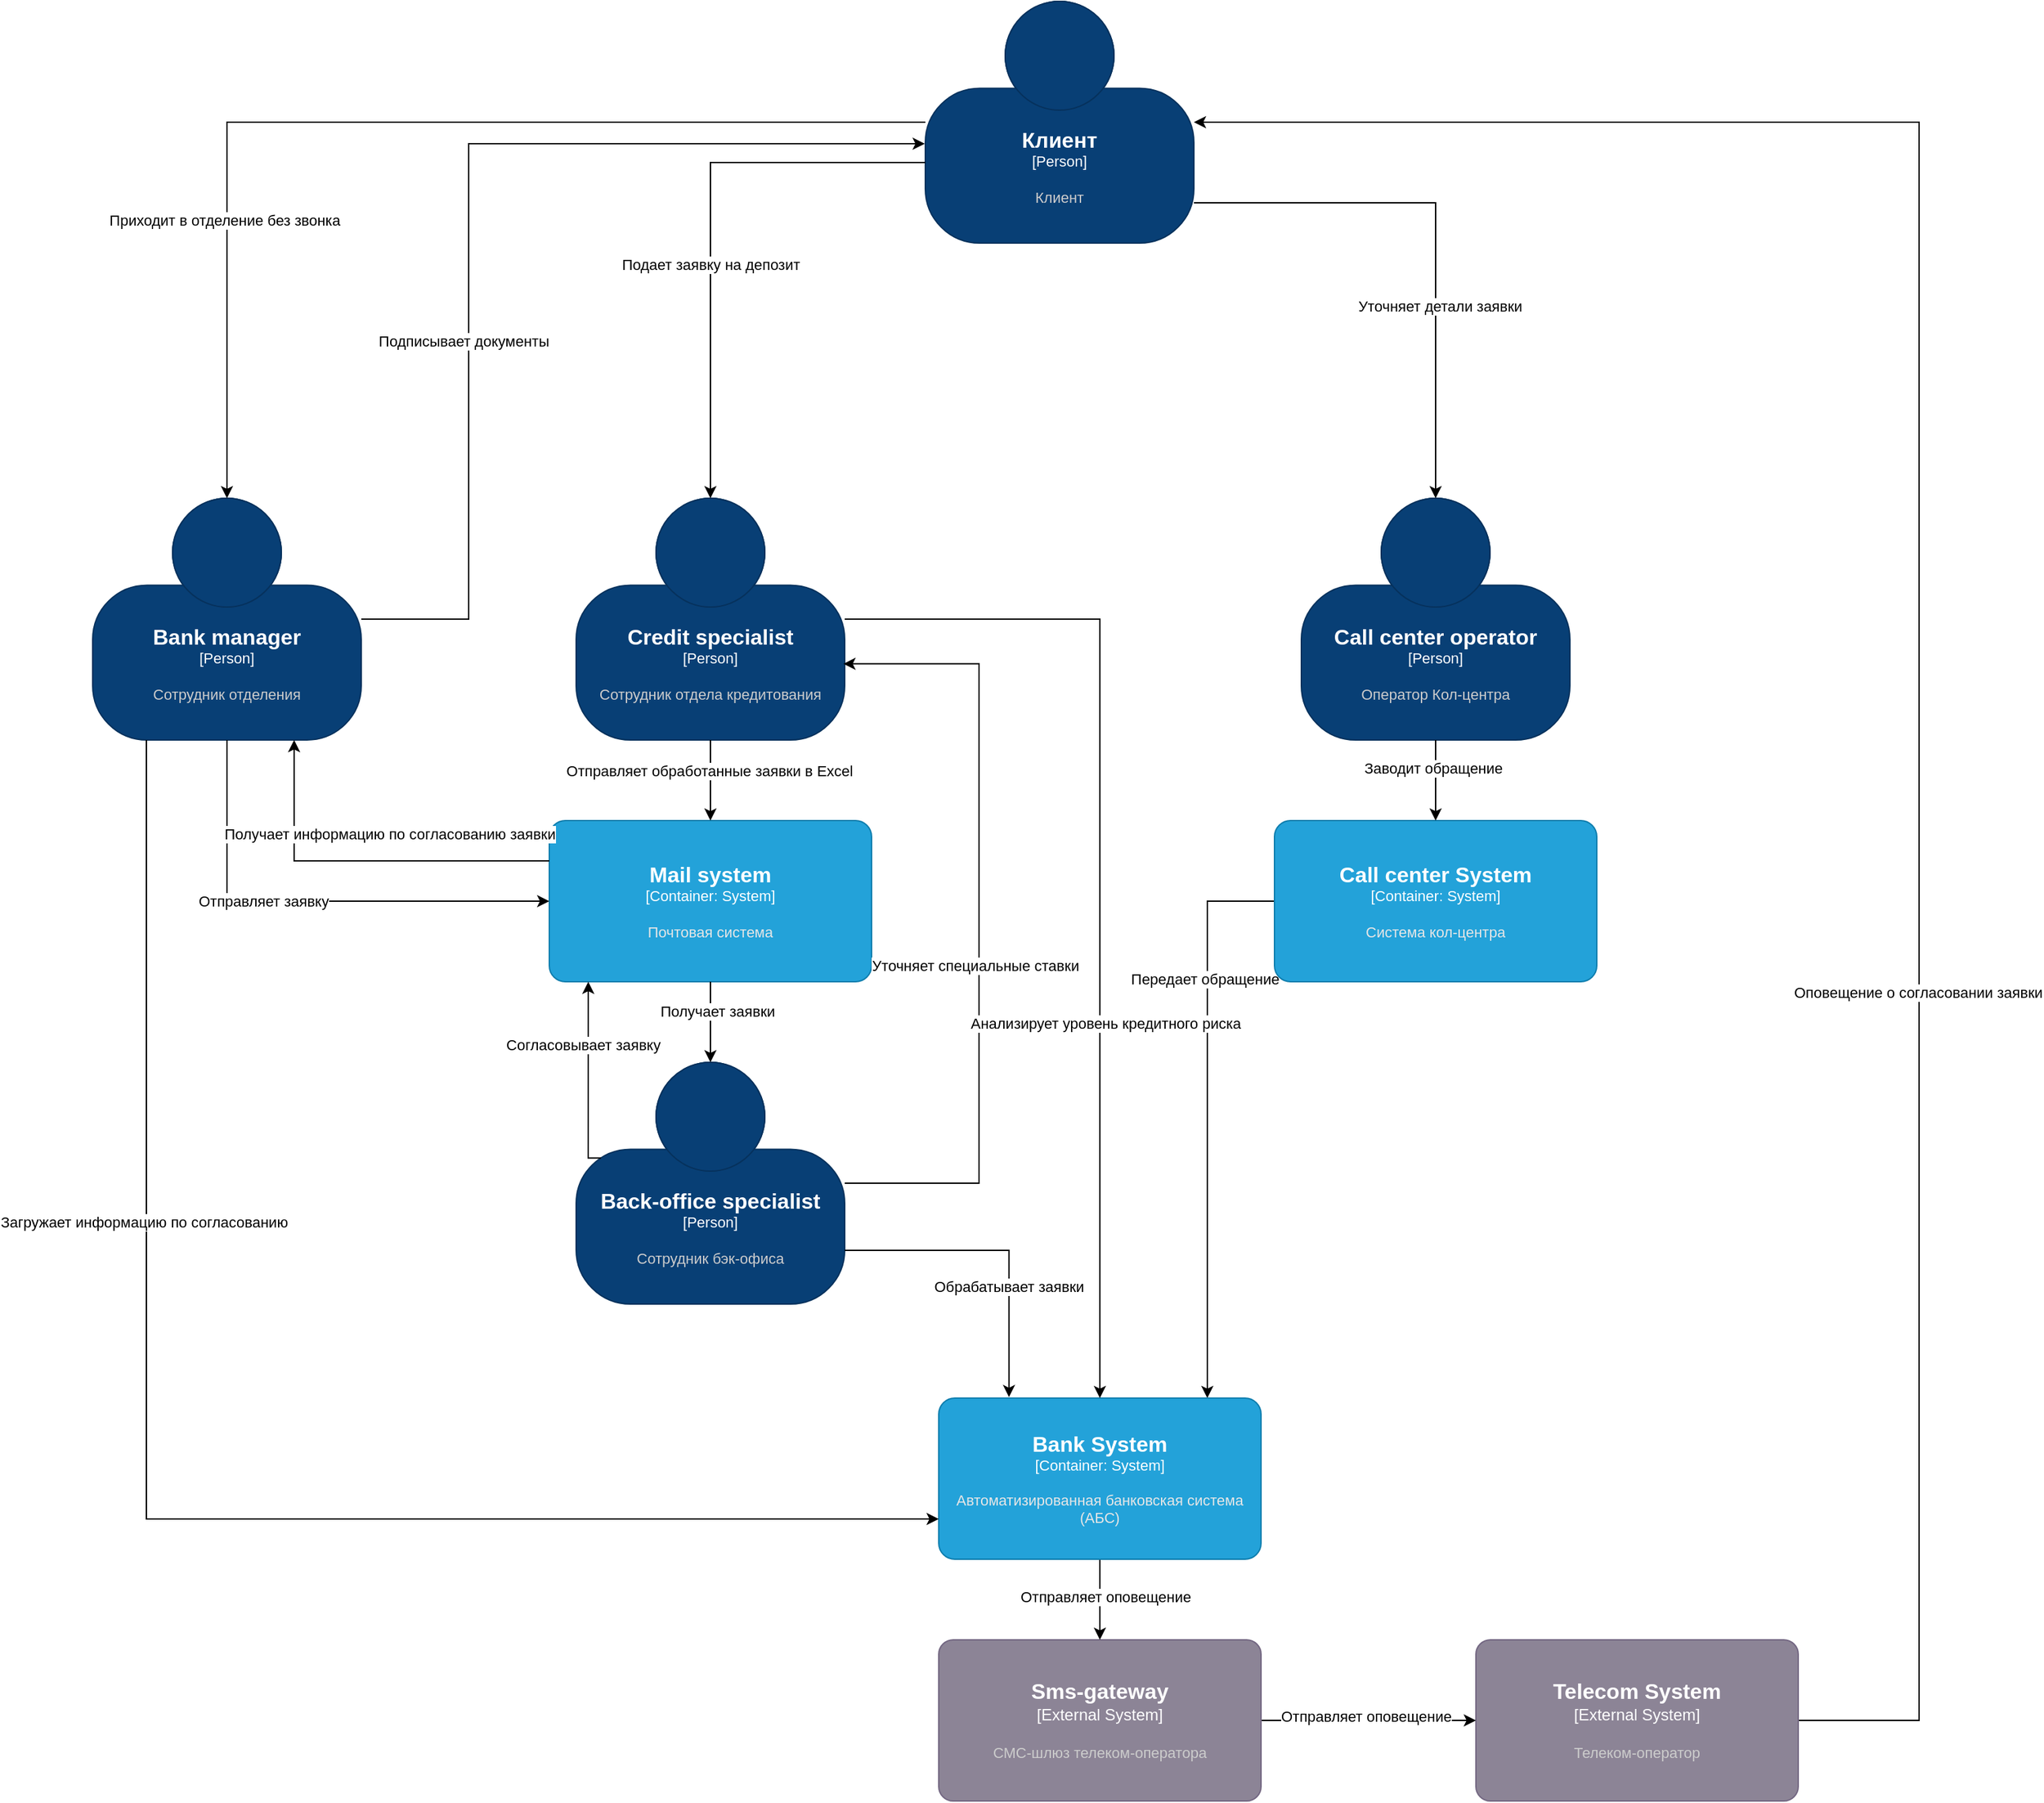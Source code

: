 <mxfile version="26.2.2">
  <diagram id="51zmUan4mFf6pz3q3UUt" name="InsureTech">
    <mxGraphModel dx="3260" dy="3752" grid="1" gridSize="10" guides="1" tooltips="1" connect="1" arrows="1" fold="1" page="1" pageScale="1" pageWidth="827" pageHeight="1169" math="0" shadow="0">
      <root>
        <mxCell id="0" />
        <mxCell id="1" parent="0" />
        <mxCell id="xUE3wDn3A-6u5BoFQFFU-32" style="edgeStyle=orthogonalEdgeStyle;rounded=0;orthogonalLoop=1;jettySize=auto;html=1;" edge="1" parent="1" source="xUE3wDn3A-6u5BoFQFFU-3" target="xUE3wDn3A-6u5BoFQFFU-11">
          <mxGeometry relative="1" as="geometry">
            <mxPoint x="-300" y="-1661.333" as="targetPoint" />
            <Array as="points">
              <mxPoint x="940" y="-410" />
              <mxPoint x="940" y="-1600" />
            </Array>
          </mxGeometry>
        </mxCell>
        <mxCell id="xUE3wDn3A-6u5BoFQFFU-33" value="Оповещение о согласовании заявки" style="edgeLabel;html=1;align=center;verticalAlign=middle;resizable=0;points=[];" vertex="1" connectable="0" parent="xUE3wDn3A-6u5BoFQFFU-32">
          <mxGeometry x="-0.305" y="1" relative="1" as="geometry">
            <mxPoint as="offset" />
          </mxGeometry>
        </mxCell>
        <object placeholders="1" c4Name="Telecom System" c4Type="External System" c4Description="Телеком-оператор" label="&lt;font style=&quot;font-size: 16px&quot;&gt;&lt;b&gt;%c4Name%&lt;/b&gt;&lt;/font&gt;&lt;div&gt;[%c4Type%]&lt;/div&gt;&lt;br&gt;&lt;div&gt;&lt;font style=&quot;font-size: 11px&quot;&gt;&lt;font color=&quot;#cccccc&quot;&gt;%c4Description%&lt;/font&gt;&lt;/div&gt;" id="xUE3wDn3A-6u5BoFQFFU-3">
          <mxCell style="rounded=1;whiteSpace=wrap;html=1;labelBackgroundColor=none;fillColor=#8C8496;fontColor=#ffffff;align=center;arcSize=9;strokeColor=#736782;metaEdit=1;resizable=0;points=[[0.25,0,0],[0.5,0,0],[0.75,0,0],[1,0.25,0],[1,0.5,0],[1,0.75,0],[0.75,1,0],[0.5,1,0],[0.25,1,0],[0,0.75,0],[0,0.5,0],[0,0.25,0]];" vertex="1" parent="1">
            <mxGeometry x="610" y="-470" width="240" height="120" as="geometry" />
          </mxCell>
        </object>
        <mxCell id="xUE3wDn3A-6u5BoFQFFU-39" style="edgeStyle=orthogonalEdgeStyle;rounded=0;orthogonalLoop=1;jettySize=auto;html=1;" edge="1" parent="1" source="xUE3wDn3A-6u5BoFQFFU-4" target="xUE3wDn3A-6u5BoFQFFU-3">
          <mxGeometry relative="1" as="geometry" />
        </mxCell>
        <mxCell id="xUE3wDn3A-6u5BoFQFFU-40" value="Отправляет оповещение" style="edgeLabel;html=1;align=center;verticalAlign=middle;resizable=0;points=[];" vertex="1" connectable="0" parent="xUE3wDn3A-6u5BoFQFFU-39">
          <mxGeometry x="-0.028" y="3" relative="1" as="geometry">
            <mxPoint as="offset" />
          </mxGeometry>
        </mxCell>
        <object placeholders="1" c4Name="Sms-gateway" c4Type="External System" c4Description="СМС-шлюз телеком-оператора" label="&lt;font style=&quot;font-size: 16px&quot;&gt;&lt;b&gt;%c4Name%&lt;/b&gt;&lt;/font&gt;&lt;div&gt;[%c4Type%]&lt;/div&gt;&lt;br&gt;&lt;div&gt;&lt;font style=&quot;font-size: 11px&quot;&gt;&lt;font color=&quot;#cccccc&quot;&gt;%c4Description%&lt;/font&gt;&lt;/div&gt;" id="xUE3wDn3A-6u5BoFQFFU-4">
          <mxCell style="rounded=1;whiteSpace=wrap;html=1;labelBackgroundColor=none;fillColor=#8C8496;fontColor=#ffffff;align=center;arcSize=9;strokeColor=#736782;metaEdit=1;resizable=0;points=[[0.25,0,0],[0.5,0,0],[0.75,0,0],[1,0.25,0],[1,0.5,0],[1,0.75,0],[0.75,1,0],[0.5,1,0],[0.25,1,0],[0,0.75,0],[0,0.5,0],[0,0.25,0]];" vertex="1" parent="1">
            <mxGeometry x="210" y="-470" width="240" height="120" as="geometry" />
          </mxCell>
        </object>
        <object placeholders="1" c4Name="Call center operator" c4Type="Person" c4Description="Оператор Кол-центра" label="&lt;font style=&quot;font-size: 16px&quot;&gt;&lt;b&gt;%c4Name%&lt;/b&gt;&lt;/font&gt;&lt;div&gt;[%c4Type%]&lt;/div&gt;&lt;br&gt;&lt;div&gt;&lt;font style=&quot;font-size: 11px&quot;&gt;&lt;font color=&quot;#cccccc&quot;&gt;%c4Description%&lt;/font&gt;&lt;/div&gt;" id="xUE3wDn3A-6u5BoFQFFU-9">
          <mxCell style="html=1;fontSize=11;dashed=0;whiteSpace=wrap;fillColor=#083F75;strokeColor=#06315C;fontColor=#ffffff;shape=mxgraph.c4.person2;align=center;metaEdit=1;points=[[0.5,0,0],[1,0.5,0],[1,0.75,0],[0.75,1,0],[0.5,1,0],[0.25,1,0],[0,0.75,0],[0,0.5,0]];resizable=0;" vertex="1" parent="1">
            <mxGeometry x="480" y="-1320" width="200" height="180" as="geometry" />
          </mxCell>
        </object>
        <mxCell id="xUE3wDn3A-6u5BoFQFFU-26" style="edgeStyle=orthogonalEdgeStyle;rounded=0;orthogonalLoop=1;jettySize=auto;html=1;" edge="1" parent="1" source="xUE3wDn3A-6u5BoFQFFU-10" target="xUE3wDn3A-6u5BoFQFFU-25">
          <mxGeometry relative="1" as="geometry">
            <Array as="points">
              <mxPoint x="410" y="-1020" />
            </Array>
          </mxGeometry>
        </mxCell>
        <mxCell id="xUE3wDn3A-6u5BoFQFFU-27" value="Передает обращение" style="edgeLabel;html=1;align=center;verticalAlign=middle;resizable=0;points=[];" vertex="1" connectable="0" parent="xUE3wDn3A-6u5BoFQFFU-26">
          <mxGeometry x="-0.489" y="-2" relative="1" as="geometry">
            <mxPoint as="offset" />
          </mxGeometry>
        </mxCell>
        <object placeholders="1" c4Name="Call center System" c4Type="Container" c4Technology="System" c4Description="Система кол-центра" label="&lt;font style=&quot;font-size: 16px&quot;&gt;&lt;b&gt;%c4Name%&lt;/b&gt;&lt;/font&gt;&lt;div&gt;[%c4Type%: %c4Technology%]&lt;/div&gt;&lt;br&gt;&lt;div&gt;&lt;font style=&quot;font-size: 11px&quot;&gt;&lt;font color=&quot;#E6E6E6&quot;&gt;%c4Description%&lt;/font&gt;&lt;/div&gt;" id="xUE3wDn3A-6u5BoFQFFU-10">
          <mxCell style="rounded=1;whiteSpace=wrap;html=1;fontSize=11;labelBackgroundColor=none;fillColor=#23A2D9;fontColor=#ffffff;align=center;arcSize=10;strokeColor=#0E7DAD;metaEdit=1;resizable=0;points=[[0.25,0,0],[0.5,0,0],[0.75,0,0],[1,0.25,0],[1,0.5,0],[1,0.75,0],[0.75,1,0],[0.5,1,0],[0.25,1,0],[0,0.75,0],[0,0.5,0],[0,0.25,0]];" vertex="1" parent="1">
            <mxGeometry x="460" y="-1080" width="240" height="120" as="geometry" />
          </mxCell>
        </object>
        <mxCell id="xUE3wDn3A-6u5BoFQFFU-15" style="edgeStyle=orthogonalEdgeStyle;rounded=0;orthogonalLoop=1;jettySize=auto;html=1;" edge="1" parent="1" source="xUE3wDn3A-6u5BoFQFFU-11" target="xUE3wDn3A-6u5BoFQFFU-9">
          <mxGeometry relative="1" as="geometry">
            <Array as="points">
              <mxPoint x="580" y="-1540" />
            </Array>
          </mxGeometry>
        </mxCell>
        <mxCell id="xUE3wDn3A-6u5BoFQFFU-16" value="Уточняет детали заявки" style="edgeLabel;html=1;align=center;verticalAlign=middle;resizable=0;points=[];" vertex="1" connectable="0" parent="xUE3wDn3A-6u5BoFQFFU-15">
          <mxGeometry x="0.283" y="3" relative="1" as="geometry">
            <mxPoint as="offset" />
          </mxGeometry>
        </mxCell>
        <object placeholders="1" c4Name="Клиент" c4Type="Person" c4Description="Клиент" label="&lt;font style=&quot;font-size: 16px&quot;&gt;&lt;b&gt;%c4Name%&lt;/b&gt;&lt;/font&gt;&lt;div&gt;[%c4Type%]&lt;/div&gt;&lt;br&gt;&lt;div&gt;&lt;font style=&quot;font-size: 11px&quot;&gt;&lt;font color=&quot;#cccccc&quot;&gt;%c4Description%&lt;/font&gt;&lt;/div&gt;" id="xUE3wDn3A-6u5BoFQFFU-11">
          <mxCell style="html=1;fontSize=11;dashed=0;whiteSpace=wrap;fillColor=#083F75;strokeColor=#06315C;fontColor=#ffffff;shape=mxgraph.c4.person2;align=center;metaEdit=1;points=[[0.5,0,0],[1,0.5,0],[1,0.75,0],[0.75,1,0],[0.5,1,0],[0.25,1,0],[0,0.75,0],[0,0.5,0]];resizable=0;" vertex="1" parent="1">
            <mxGeometry x="200" y="-1690" width="200" height="180" as="geometry" />
          </mxCell>
        </object>
        <object placeholders="1" c4Name="Credit specialist" c4Type="Person" c4Description="Сотрудник отдела кредитования" label="&lt;font style=&quot;font-size: 16px&quot;&gt;&lt;b&gt;%c4Name%&lt;/b&gt;&lt;/font&gt;&lt;div&gt;[%c4Type%]&lt;/div&gt;&lt;br&gt;&lt;div&gt;&lt;font style=&quot;font-size: 11px&quot;&gt;&lt;font color=&quot;#cccccc&quot;&gt;%c4Description%&lt;/font&gt;&lt;/div&gt;" id="xUE3wDn3A-6u5BoFQFFU-12">
          <mxCell style="html=1;fontSize=11;dashed=0;whiteSpace=wrap;fillColor=#083F75;strokeColor=#06315C;fontColor=#ffffff;shape=mxgraph.c4.person2;align=center;metaEdit=1;points=[[0.5,0,0],[1,0.5,0],[1,0.75,0],[0.75,1,0],[0.5,1,0],[0.25,1,0],[0,0.75,0],[0,0.5,0]];resizable=0;" vertex="1" parent="1">
            <mxGeometry x="-60" y="-1320" width="200" height="180" as="geometry" />
          </mxCell>
        </object>
        <mxCell id="xUE3wDn3A-6u5BoFQFFU-13" style="edgeStyle=orthogonalEdgeStyle;rounded=0;orthogonalLoop=1;jettySize=auto;html=1;entryX=0.5;entryY=0;entryDx=0;entryDy=0;entryPerimeter=0;" edge="1" parent="1" source="xUE3wDn3A-6u5BoFQFFU-11" target="xUE3wDn3A-6u5BoFQFFU-12">
          <mxGeometry relative="1" as="geometry">
            <Array as="points">
              <mxPoint x="40" y="-1570" />
            </Array>
          </mxGeometry>
        </mxCell>
        <mxCell id="xUE3wDn3A-6u5BoFQFFU-14" value="Подает заявку на депозит" style="edgeLabel;html=1;align=center;verticalAlign=middle;resizable=0;points=[];" vertex="1" connectable="0" parent="xUE3wDn3A-6u5BoFQFFU-13">
          <mxGeometry x="0.15" relative="1" as="geometry">
            <mxPoint as="offset" />
          </mxGeometry>
        </mxCell>
        <object placeholders="1" c4Name="Mail system" c4Type="Container" c4Technology="System" c4Description="Почтовая система" label="&lt;font style=&quot;font-size: 16px&quot;&gt;&lt;b&gt;%c4Name%&lt;/b&gt;&lt;/font&gt;&lt;div&gt;[%c4Type%: %c4Technology%]&lt;/div&gt;&lt;br&gt;&lt;div&gt;&lt;font style=&quot;font-size: 11px&quot;&gt;&lt;font color=&quot;#E6E6E6&quot;&gt;%c4Description%&lt;/font&gt;&lt;/div&gt;" id="xUE3wDn3A-6u5BoFQFFU-17">
          <mxCell style="rounded=1;whiteSpace=wrap;html=1;fontSize=11;labelBackgroundColor=none;fillColor=#23A2D9;fontColor=#ffffff;align=center;arcSize=10;strokeColor=#0E7DAD;metaEdit=1;resizable=0;points=[[0.25,0,0],[0.5,0,0],[0.75,0,0],[1,0.25,0],[1,0.5,0],[1,0.75,0],[0.75,1,0],[0.5,1,0],[0.25,1,0],[0,0.75,0],[0,0.5,0],[0,0.25,0]];" vertex="1" parent="1">
            <mxGeometry x="-80" y="-1080" width="240" height="120" as="geometry" />
          </mxCell>
        </object>
        <mxCell id="xUE3wDn3A-6u5BoFQFFU-18" style="edgeStyle=orthogonalEdgeStyle;rounded=0;orthogonalLoop=1;jettySize=auto;html=1;entryX=0.5;entryY=0;entryDx=0;entryDy=0;entryPerimeter=0;" edge="1" parent="1" source="xUE3wDn3A-6u5BoFQFFU-12" target="xUE3wDn3A-6u5BoFQFFU-17">
          <mxGeometry relative="1" as="geometry" />
        </mxCell>
        <mxCell id="xUE3wDn3A-6u5BoFQFFU-19" value="Отправляет обработанные заявки в Excel" style="edgeLabel;html=1;align=center;verticalAlign=middle;resizable=0;points=[];" vertex="1" connectable="0" parent="xUE3wDn3A-6u5BoFQFFU-18">
          <mxGeometry x="-0.256" y="-1" relative="1" as="geometry">
            <mxPoint as="offset" />
          </mxGeometry>
        </mxCell>
        <object placeholders="1" c4Name="Back-office specialist" c4Type="Person" c4Description="Сотрудник бэк-офиса" label="&lt;font style=&quot;font-size: 16px&quot;&gt;&lt;b&gt;%c4Name%&lt;/b&gt;&lt;/font&gt;&lt;div&gt;[%c4Type%]&lt;/div&gt;&lt;br&gt;&lt;div&gt;&lt;font style=&quot;font-size: 11px&quot;&gt;&lt;font color=&quot;#cccccc&quot;&gt;%c4Description%&lt;/font&gt;&lt;/div&gt;" id="xUE3wDn3A-6u5BoFQFFU-20">
          <mxCell style="html=1;fontSize=11;dashed=0;whiteSpace=wrap;fillColor=#083F75;strokeColor=#06315C;fontColor=#ffffff;shape=mxgraph.c4.person2;align=center;metaEdit=1;points=[[0.5,0,0],[1,0.5,0],[1,0.75,0],[0.75,1,0],[0.5,1,0],[0.25,1,0],[0,0.75,0],[0,0.5,0]];resizable=0;" vertex="1" parent="1">
            <mxGeometry x="-60" y="-900" width="200" height="180" as="geometry" />
          </mxCell>
        </object>
        <mxCell id="xUE3wDn3A-6u5BoFQFFU-21" style="edgeStyle=orthogonalEdgeStyle;rounded=0;orthogonalLoop=1;jettySize=auto;html=1;entryX=0.5;entryY=0;entryDx=0;entryDy=0;entryPerimeter=0;" edge="1" parent="1" source="xUE3wDn3A-6u5BoFQFFU-17" target="xUE3wDn3A-6u5BoFQFFU-20">
          <mxGeometry relative="1" as="geometry" />
        </mxCell>
        <mxCell id="xUE3wDn3A-6u5BoFQFFU-22" value="Получает заявки" style="edgeLabel;html=1;align=center;verticalAlign=middle;resizable=0;points=[];" vertex="1" connectable="0" parent="xUE3wDn3A-6u5BoFQFFU-21">
          <mxGeometry x="-0.289" y="5" relative="1" as="geometry">
            <mxPoint as="offset" />
          </mxGeometry>
        </mxCell>
        <mxCell id="xUE3wDn3A-6u5BoFQFFU-23" style="edgeStyle=orthogonalEdgeStyle;rounded=0;orthogonalLoop=1;jettySize=auto;html=1;entryX=0.5;entryY=0;entryDx=0;entryDy=0;entryPerimeter=0;" edge="1" parent="1" source="xUE3wDn3A-6u5BoFQFFU-9" target="xUE3wDn3A-6u5BoFQFFU-10">
          <mxGeometry relative="1" as="geometry" />
        </mxCell>
        <mxCell id="xUE3wDn3A-6u5BoFQFFU-24" value="Заводит обращение" style="edgeLabel;html=1;align=center;verticalAlign=middle;resizable=0;points=[];" vertex="1" connectable="0" parent="xUE3wDn3A-6u5BoFQFFU-23">
          <mxGeometry x="-0.322" y="-2" relative="1" as="geometry">
            <mxPoint as="offset" />
          </mxGeometry>
        </mxCell>
        <mxCell id="xUE3wDn3A-6u5BoFQFFU-30" style="edgeStyle=orthogonalEdgeStyle;rounded=0;orthogonalLoop=1;jettySize=auto;html=1;entryX=0.5;entryY=0;entryDx=0;entryDy=0;entryPerimeter=0;" edge="1" parent="1" source="xUE3wDn3A-6u5BoFQFFU-25" target="xUE3wDn3A-6u5BoFQFFU-4">
          <mxGeometry relative="1" as="geometry">
            <mxPoint x="330" y="-490" as="targetPoint" />
          </mxGeometry>
        </mxCell>
        <mxCell id="xUE3wDn3A-6u5BoFQFFU-34" value="Отправляет оповещение" style="edgeLabel;html=1;align=center;verticalAlign=middle;resizable=0;points=[];" vertex="1" connectable="0" parent="xUE3wDn3A-6u5BoFQFFU-30">
          <mxGeometry x="-0.089" y="4" relative="1" as="geometry">
            <mxPoint as="offset" />
          </mxGeometry>
        </mxCell>
        <object placeholders="1" c4Name="Bank System" c4Type="Container" c4Technology="System" c4Description="Автоматизированная банковская система (АБС)" label="&lt;font style=&quot;font-size: 16px&quot;&gt;&lt;b&gt;%c4Name%&lt;/b&gt;&lt;/font&gt;&lt;div&gt;[%c4Type%: %c4Technology%]&lt;/div&gt;&lt;br&gt;&lt;div&gt;&lt;font style=&quot;font-size: 11px&quot;&gt;&lt;font color=&quot;#E6E6E6&quot;&gt;%c4Description%&lt;/font&gt;&lt;/div&gt;" id="xUE3wDn3A-6u5BoFQFFU-25">
          <mxCell style="rounded=1;whiteSpace=wrap;html=1;fontSize=11;labelBackgroundColor=none;fillColor=#23A2D9;fontColor=#ffffff;align=center;arcSize=10;strokeColor=#0E7DAD;metaEdit=1;resizable=0;points=[[0.25,0,0],[0.5,0,0],[0.75,0,0],[1,0.25,0],[1,0.5,0],[1,0.75,0],[0.75,1,0],[0.5,1,0],[0.25,1,0],[0,0.75,0],[0,0.5,0],[0,0.25,0]];" vertex="1" parent="1">
            <mxGeometry x="210" y="-650" width="240" height="120" as="geometry" />
          </mxCell>
        </object>
        <mxCell id="xUE3wDn3A-6u5BoFQFFU-28" style="edgeStyle=orthogonalEdgeStyle;rounded=0;orthogonalLoop=1;jettySize=auto;html=1;entryX=0.218;entryY=-0.006;entryDx=0;entryDy=0;entryPerimeter=0;" edge="1" parent="1" source="xUE3wDn3A-6u5BoFQFFU-20" target="xUE3wDn3A-6u5BoFQFFU-25">
          <mxGeometry relative="1" as="geometry">
            <Array as="points">
              <mxPoint x="262" y="-760" />
            </Array>
          </mxGeometry>
        </mxCell>
        <mxCell id="xUE3wDn3A-6u5BoFQFFU-29" value="Обрабатывает заявки" style="edgeLabel;html=1;align=center;verticalAlign=middle;resizable=0;points=[];" vertex="1" connectable="0" parent="xUE3wDn3A-6u5BoFQFFU-28">
          <mxGeometry x="0.29" y="-1" relative="1" as="geometry">
            <mxPoint as="offset" />
          </mxGeometry>
        </mxCell>
        <object placeholders="1" c4Name="Bank manager" c4Type="Person" c4Description="Сотрудник отделения" label="&lt;font style=&quot;font-size: 16px&quot;&gt;&lt;b&gt;%c4Name%&lt;/b&gt;&lt;/font&gt;&lt;div&gt;[%c4Type%]&lt;/div&gt;&lt;br&gt;&lt;div&gt;&lt;font style=&quot;font-size: 11px&quot;&gt;&lt;font color=&quot;#cccccc&quot;&gt;%c4Description%&lt;/font&gt;&lt;/div&gt;" id="xUE3wDn3A-6u5BoFQFFU-36">
          <mxCell style="html=1;fontSize=11;dashed=0;whiteSpace=wrap;fillColor=#083F75;strokeColor=#06315C;fontColor=#ffffff;shape=mxgraph.c4.person2;align=center;metaEdit=1;points=[[0.5,0,0],[1,0.5,0],[1,0.75,0],[0.75,1,0],[0.5,1,0],[0.25,1,0],[0,0.75,0],[0,0.5,0]];resizable=0;" vertex="1" parent="1">
            <mxGeometry x="-420" y="-1320" width="200" height="180" as="geometry" />
          </mxCell>
        </object>
        <mxCell id="xUE3wDn3A-6u5BoFQFFU-37" style="edgeStyle=orthogonalEdgeStyle;rounded=0;orthogonalLoop=1;jettySize=auto;html=1;entryX=0.5;entryY=0;entryDx=0;entryDy=0;entryPerimeter=0;" edge="1" parent="1" source="xUE3wDn3A-6u5BoFQFFU-11" target="xUE3wDn3A-6u5BoFQFFU-36">
          <mxGeometry relative="1" as="geometry" />
        </mxCell>
        <mxCell id="xUE3wDn3A-6u5BoFQFFU-38" value="Приходит в отделение без звонка" style="edgeLabel;html=1;align=center;verticalAlign=middle;resizable=0;points=[];" vertex="1" connectable="0" parent="xUE3wDn3A-6u5BoFQFFU-37">
          <mxGeometry x="0.481" y="-2" relative="1" as="geometry">
            <mxPoint as="offset" />
          </mxGeometry>
        </mxCell>
        <mxCell id="xUE3wDn3A-6u5BoFQFFU-41" style="edgeStyle=orthogonalEdgeStyle;rounded=0;orthogonalLoop=1;jettySize=auto;html=1;entryX=0;entryY=0.5;entryDx=0;entryDy=0;entryPerimeter=0;exitX=0.5;exitY=1;exitDx=0;exitDy=0;exitPerimeter=0;" edge="1" parent="1" source="xUE3wDn3A-6u5BoFQFFU-36" target="xUE3wDn3A-6u5BoFQFFU-17">
          <mxGeometry relative="1" as="geometry" />
        </mxCell>
        <mxCell id="xUE3wDn3A-6u5BoFQFFU-42" value="Отправляет заявку" style="edgeLabel;html=1;align=center;verticalAlign=middle;resizable=0;points=[];" vertex="1" connectable="0" parent="xUE3wDn3A-6u5BoFQFFU-41">
          <mxGeometry x="-0.187" relative="1" as="geometry">
            <mxPoint as="offset" />
          </mxGeometry>
        </mxCell>
        <mxCell id="xUE3wDn3A-6u5BoFQFFU-43" style="edgeStyle=orthogonalEdgeStyle;rounded=0;orthogonalLoop=1;jettySize=auto;html=1;entryX=0.995;entryY=0.685;entryDx=0;entryDy=0;entryPerimeter=0;" edge="1" parent="1" source="xUE3wDn3A-6u5BoFQFFU-20" target="xUE3wDn3A-6u5BoFQFFU-12">
          <mxGeometry relative="1" as="geometry">
            <Array as="points">
              <mxPoint x="240" y="-810" />
              <mxPoint x="240" y="-1197" />
            </Array>
          </mxGeometry>
        </mxCell>
        <mxCell id="xUE3wDn3A-6u5BoFQFFU-44" value="Уточняет специальные ставки" style="edgeLabel;html=1;align=center;verticalAlign=middle;resizable=0;points=[];" vertex="1" connectable="0" parent="xUE3wDn3A-6u5BoFQFFU-43">
          <mxGeometry x="-0.108" y="3" relative="1" as="geometry">
            <mxPoint as="offset" />
          </mxGeometry>
        </mxCell>
        <mxCell id="xUE3wDn3A-6u5BoFQFFU-45" style="edgeStyle=orthogonalEdgeStyle;rounded=0;orthogonalLoop=1;jettySize=auto;html=1;entryX=0.5;entryY=0;entryDx=0;entryDy=0;entryPerimeter=0;" edge="1" parent="1" source="xUE3wDn3A-6u5BoFQFFU-12" target="xUE3wDn3A-6u5BoFQFFU-25">
          <mxGeometry relative="1" as="geometry" />
        </mxCell>
        <mxCell id="xUE3wDn3A-6u5BoFQFFU-46" value="Анализирует уровень кредитного риска" style="edgeLabel;html=1;align=center;verticalAlign=middle;resizable=0;points=[];" vertex="1" connectable="0" parent="xUE3wDn3A-6u5BoFQFFU-45">
          <mxGeometry x="0.275" y="4" relative="1" as="geometry">
            <mxPoint as="offset" />
          </mxGeometry>
        </mxCell>
        <mxCell id="xUE3wDn3A-6u5BoFQFFU-47" style="edgeStyle=orthogonalEdgeStyle;rounded=0;orthogonalLoop=1;jettySize=auto;html=1;entryX=0.121;entryY=1;entryDx=0;entryDy=0;entryPerimeter=0;exitX=0.092;exitY=0.396;exitDx=0;exitDy=0;exitPerimeter=0;" edge="1" parent="1" source="xUE3wDn3A-6u5BoFQFFU-20" target="xUE3wDn3A-6u5BoFQFFU-17">
          <mxGeometry relative="1" as="geometry">
            <Array as="points">
              <mxPoint x="-51" y="-829" />
            </Array>
          </mxGeometry>
        </mxCell>
        <mxCell id="xUE3wDn3A-6u5BoFQFFU-48" value="Согласовывает заявку" style="edgeLabel;html=1;align=center;verticalAlign=middle;resizable=0;points=[];" vertex="1" connectable="0" parent="xUE3wDn3A-6u5BoFQFFU-47">
          <mxGeometry x="0.332" y="4" relative="1" as="geometry">
            <mxPoint as="offset" />
          </mxGeometry>
        </mxCell>
        <mxCell id="xUE3wDn3A-6u5BoFQFFU-49" style="edgeStyle=orthogonalEdgeStyle;rounded=0;orthogonalLoop=1;jettySize=auto;html=1;entryX=0.75;entryY=1;entryDx=0;entryDy=0;entryPerimeter=0;exitX=0;exitY=0.25;exitDx=0;exitDy=0;exitPerimeter=0;" edge="1" parent="1" source="xUE3wDn3A-6u5BoFQFFU-17" target="xUE3wDn3A-6u5BoFQFFU-36">
          <mxGeometry relative="1" as="geometry" />
        </mxCell>
        <mxCell id="xUE3wDn3A-6u5BoFQFFU-50" value="Получает информацию по согласованию заявки" style="edgeLabel;html=1;align=center;verticalAlign=middle;resizable=0;points=[];" vertex="1" connectable="0" parent="xUE3wDn3A-6u5BoFQFFU-49">
          <mxGeometry x="0.226" y="-3" relative="1" as="geometry">
            <mxPoint x="52" y="-17" as="offset" />
          </mxGeometry>
        </mxCell>
        <mxCell id="xUE3wDn3A-6u5BoFQFFU-51" style="edgeStyle=orthogonalEdgeStyle;rounded=0;orthogonalLoop=1;jettySize=auto;html=1;entryX=-0.002;entryY=0.589;entryDx=0;entryDy=0;entryPerimeter=0;" edge="1" parent="1" source="xUE3wDn3A-6u5BoFQFFU-36" target="xUE3wDn3A-6u5BoFQFFU-11">
          <mxGeometry relative="1" as="geometry">
            <Array as="points">
              <mxPoint x="-140" y="-1230" />
              <mxPoint x="-140" y="-1584" />
            </Array>
          </mxGeometry>
        </mxCell>
        <mxCell id="xUE3wDn3A-6u5BoFQFFU-52" value="Подписывает документы" style="edgeLabel;html=1;align=center;verticalAlign=middle;resizable=0;points=[];" vertex="1" connectable="0" parent="xUE3wDn3A-6u5BoFQFFU-51">
          <mxGeometry x="-0.258" y="4" relative="1" as="geometry">
            <mxPoint as="offset" />
          </mxGeometry>
        </mxCell>
        <mxCell id="xUE3wDn3A-6u5BoFQFFU-53" style="edgeStyle=orthogonalEdgeStyle;rounded=0;orthogonalLoop=1;jettySize=auto;html=1;entryX=0;entryY=0.75;entryDx=0;entryDy=0;entryPerimeter=0;" edge="1" parent="1" source="xUE3wDn3A-6u5BoFQFFU-36" target="xUE3wDn3A-6u5BoFQFFU-25">
          <mxGeometry relative="1" as="geometry">
            <Array as="points">
              <mxPoint x="-380" y="-560" />
            </Array>
          </mxGeometry>
        </mxCell>
        <mxCell id="xUE3wDn3A-6u5BoFQFFU-54" value="Загружает информацию по согласованию" style="edgeLabel;html=1;align=center;verticalAlign=middle;resizable=0;points=[];" vertex="1" connectable="0" parent="xUE3wDn3A-6u5BoFQFFU-53">
          <mxGeometry x="-0.386" y="-2" relative="1" as="geometry">
            <mxPoint as="offset" />
          </mxGeometry>
        </mxCell>
      </root>
    </mxGraphModel>
  </diagram>
</mxfile>
